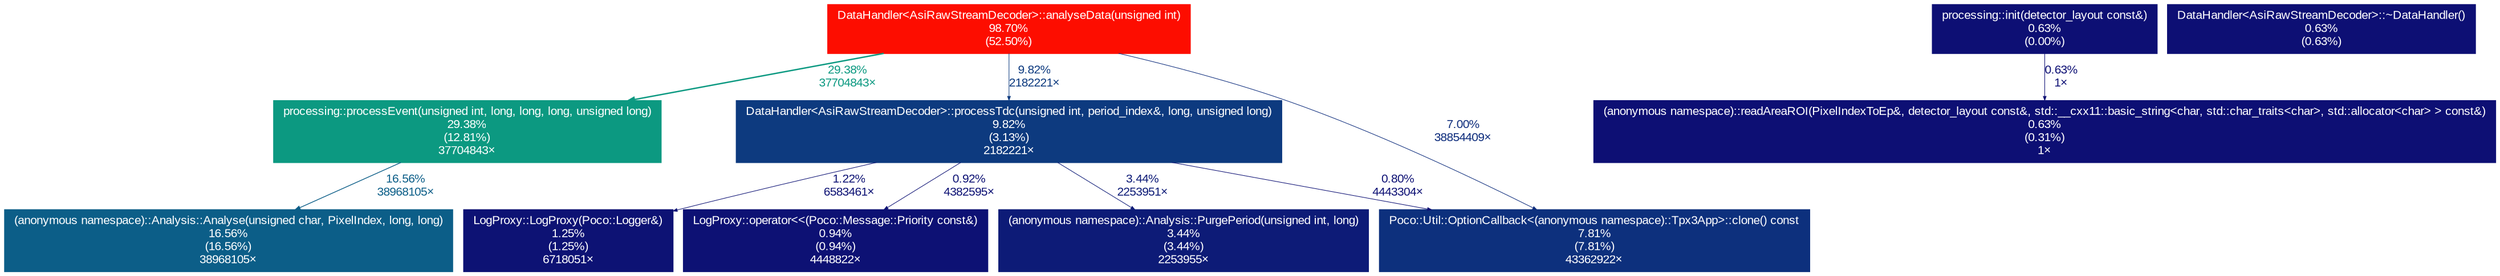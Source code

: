 digraph {
	graph [fontname=Arial, nodesep=0.125, ranksep=0.25];
	node [fontcolor=white, fontname=Arial, height=0, shape=box, style=filled, width=0];
	edge [fontname=Arial];
	1 [color="#fd0d00", fontcolor="#ffffff", fontsize="10.00", label="DataHandler<AsiRawStreamDecoder>::analyseData(unsigned int)\n98.70%\n(52.50%)"];
	1 -> 2 [arrowsize="0.54", color="#0c9981", fontcolor="#0c9981", fontsize="10.00", label="29.38%\n37704843×", labeldistance="1.18", penwidth="1.18"];
	1 -> 4 [arrowsize="0.35", color="#0d3a7f", fontcolor="#0d3a7f", fontsize="10.00", label="9.82%\n2182221×", labeldistance="0.50", penwidth="0.50"];
	1 -> 5 [arrowsize="0.35", color="#0d2c7c", fontcolor="#0d2c7c", fontsize="10.00", label="7.00%\n38854409×", labeldistance="0.50", penwidth="0.50"];
	2 [color="#0c9981", fontcolor="#ffffff", fontsize="10.00", label="processing::processEvent(unsigned int, long, long, long, unsigned long)\n29.38%\n(12.81%)\n37704843×"];
	2 -> 3 [arrowsize="0.41", color="#0c5e88", fontcolor="#0c5e88", fontsize="10.00", label="16.56%\n38968105×", labeldistance="0.66", penwidth="0.66"];
	3 [color="#0c5e88", fontcolor="#ffffff", fontsize="10.00", label="(anonymous namespace)::Analysis::Analyse(unsigned char, PixelIndex, long, long)\n16.56%\n(16.56%)\n38968105×"];
	4 [color="#0d3a7f", fontcolor="#ffffff", fontsize="10.00", label="DataHandler<AsiRawStreamDecoder>::processTdc(unsigned int, period_index&, long, unsigned long)\n9.82%\n(3.13%)\n2182221×"];
	4 -> 5 [arrowsize="0.35", color="#0d1074", fontcolor="#0d1074", fontsize="10.00", label="0.80%\n4443304×", labeldistance="0.50", penwidth="0.50"];
	4 -> 6 [arrowsize="0.35", color="#0d1b77", fontcolor="#0d1b77", fontsize="10.00", label="3.44%\n2253951×", labeldistance="0.50", penwidth="0.50"];
	4 -> 7 [arrowsize="0.35", color="#0d1274", fontcolor="#0d1274", fontsize="10.00", label="1.22%\n6583461×", labeldistance="0.50", penwidth="0.50"];
	4 -> 8 [arrowsize="0.35", color="#0d1174", fontcolor="#0d1174", fontsize="10.00", label="0.92%\n4382595×", labeldistance="0.50", penwidth="0.50"];
	5 [color="#0d307d", fontcolor="#ffffff", fontsize="10.00", label="Poco::Util::OptionCallback<(anonymous namespace)::Tpx3App>::clone() const\n7.81%\n(7.81%)\n43362922×"];
	6 [color="#0d1b77", fontcolor="#ffffff", fontsize="10.00", label="(anonymous namespace)::Analysis::PurgePeriod(unsigned int, long)\n3.44%\n(3.44%)\n2253955×"];
	7 [color="#0d1274", fontcolor="#ffffff", fontsize="10.00", label="LogProxy::LogProxy(Poco::Logger&)\n1.25%\n(1.25%)\n6718051×"];
	8 [color="#0d1174", fontcolor="#ffffff", fontsize="10.00", label="LogProxy::operator<<(Poco::Message::Priority const&)\n0.94%\n(0.94%)\n4448822×"];
	9 [color="#0d0f74", fontcolor="#ffffff", fontsize="10.00", label="(anonymous namespace)::readAreaROI(PixelIndexToEp&, detector_layout const&, std::__cxx11::basic_string<char, std::char_traits<char>, std::allocator<char> > const&)\n0.63%\n(0.31%)\n1×"];
	10 [color="#0d0f74", fontcolor="#ffffff", fontsize="10.00", label="processing::init(detector_layout const&)\n0.63%\n(0.00%)"];
	10 -> 9 [arrowsize="0.35", color="#0d0f74", fontcolor="#0d0f74", fontsize="10.00", label="0.63%\n1×", labeldistance="0.50", penwidth="0.50"];
	11 [color="#0d0f74", fontcolor="#ffffff", fontsize="10.00", label="DataHandler<AsiRawStreamDecoder>::~DataHandler()\n0.63%\n(0.63%)"];
}
